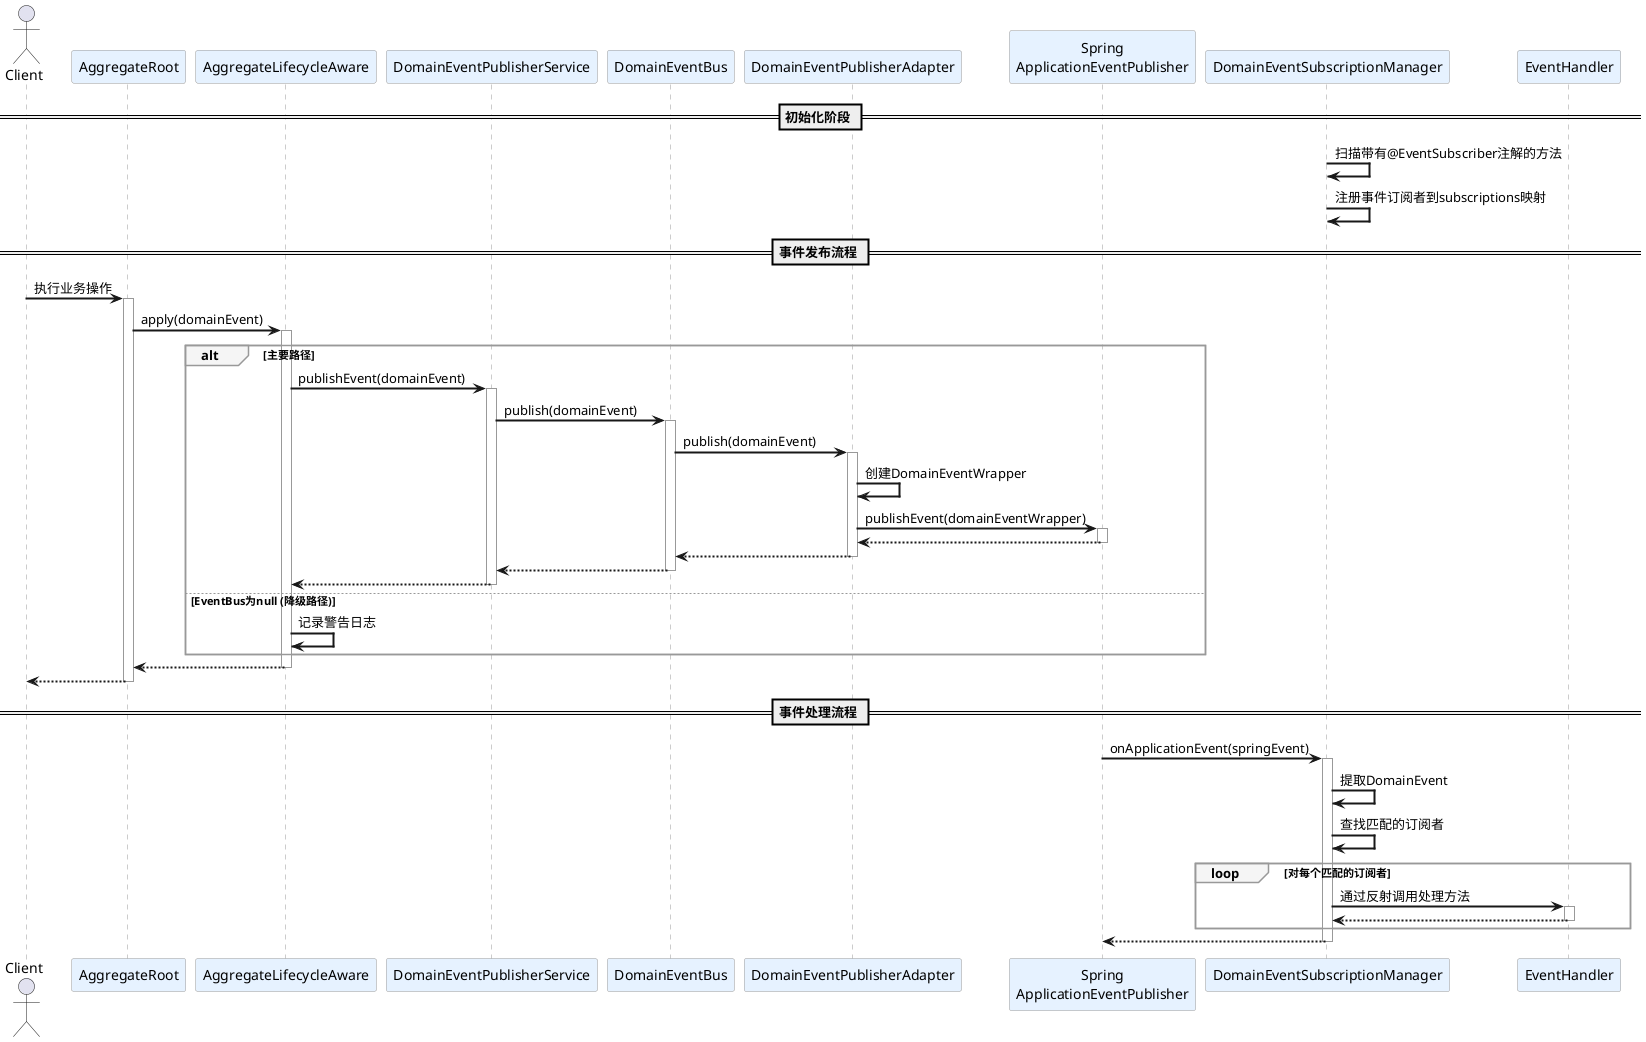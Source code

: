 @startuml Domain Event Handling - Sequence Diagram

skinparam sequenceArrowThickness 2
skinparam sequenceGroupBorderColor #999999
skinparam sequenceGroupBackgroundColor #f5f5f5
skinparam sequenceLifeLineBorderColor #999999
skinparam sequenceParticipantBorderColor #999999
skinparam sequenceParticipantBackgroundColor #e6f2ff

actor Client
participant "AggregateRoot" as AR
participant "AggregateLifecycleAware" as ALA
participant "DomainEventPublisherService" as DEPS
participant "DomainEventBus" as DEB
participant "DomainEventPublisherAdapter" as DEPA
participant "Spring\nApplicationEventPublisher" as SAEP
participant "DomainEventSubscriptionManager" as DESM
participant "EventHandler" as EH

== 初始化阶段 ==
DESM -> DESM: 扫描带有@EventSubscriber注解的方法
DESM -> DESM: 注册事件订阅者到subscriptions映射

== 事件发布流程 ==
Client -> AR: 执行业务操作
activate AR
AR -> ALA: apply(domainEvent)
activate ALA

alt 主要路径
    ALA -> DEPS: publishEvent(domainEvent)
    activate DEPS
    DEPS -> DEB: publish(domainEvent)
    activate DEB
    DEB -> DEPA: publish(domainEvent)
    activate DEPA
    DEPA -> DEPA: 创建DomainEventWrapper
    DEPA -> SAEP: publishEvent(domainEventWrapper)
    activate SAEP
    SAEP --> DEPA: 
    deactivate SAEP
    DEPA --> DEB: 
    deactivate DEPA
    DEB --> DEPS: 
    deactivate DEB
    DEPS --> ALA: 
    deactivate DEPS
else EventBus为null (降级路径)
    ALA -> ALA: 记录警告日志
end

ALA --> AR: 
deactivate ALA
AR --> Client: 
deactivate AR

== 事件处理流程 ==
SAEP -> DESM: onApplicationEvent(springEvent)
activate DESM
DESM -> DESM: 提取DomainEvent
DESM -> DESM: 查找匹配的订阅者
loop 对每个匹配的订阅者
    DESM -> EH: 通过反射调用处理方法
    activate EH
    EH --> DESM: 
    deactivate EH
end
DESM --> SAEP: 
deactivate DESM

@enduml